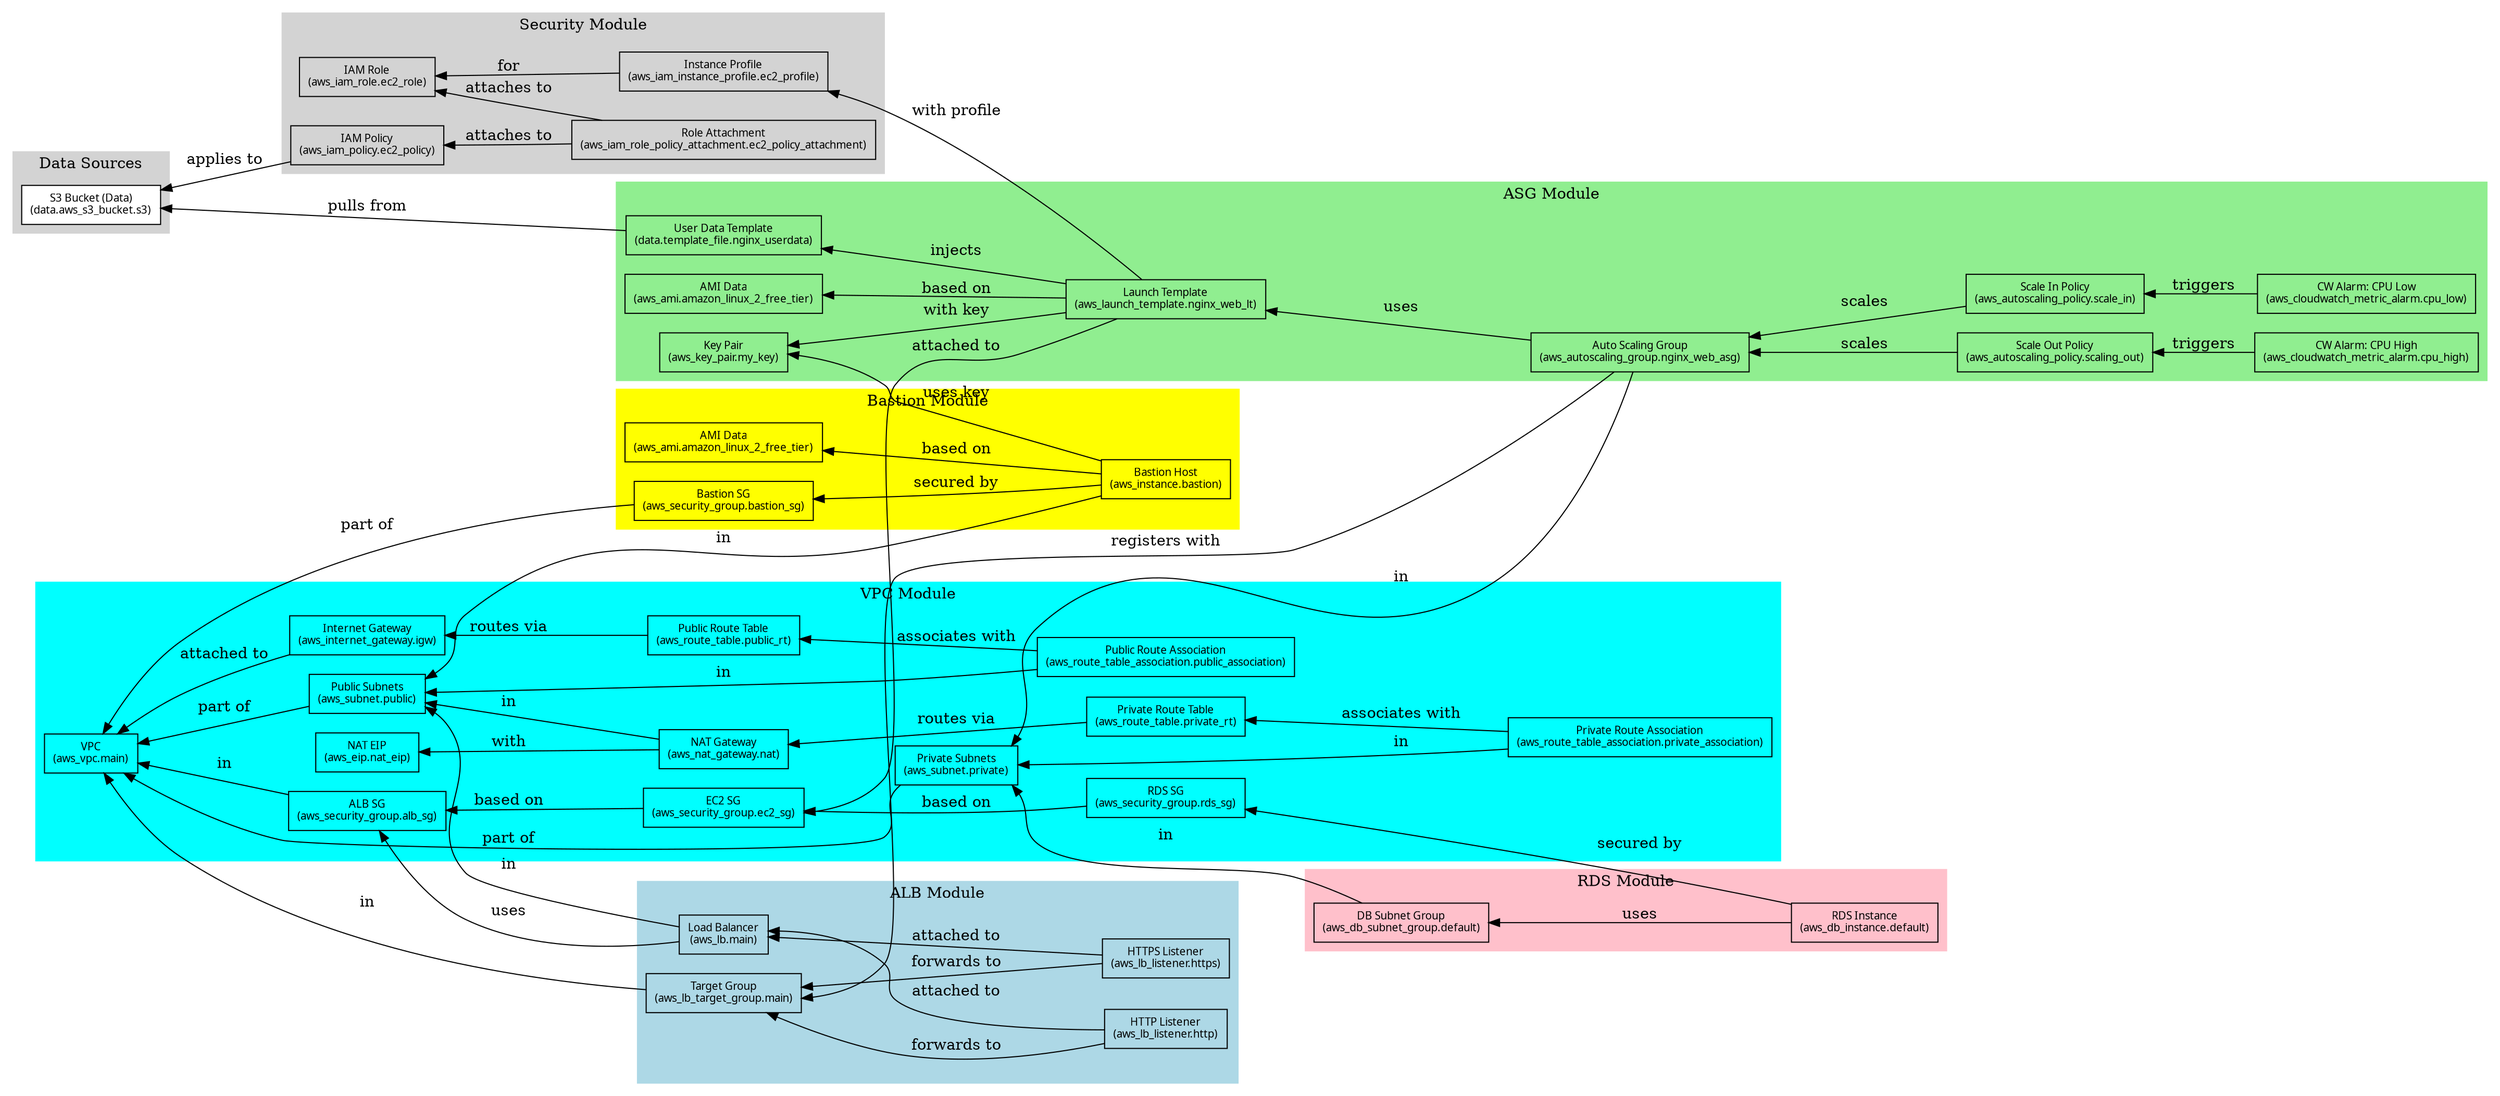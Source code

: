 digraph Infrastructure {
  rankdir = "RL";
  node [shape=rect, style=filled, fontname="sans-serif", fontsize=10];

  /* Data Sources */
  subgraph cluster_data {
    label = "Data Sources";
    style = "filled";
    color = "lightgrey";
    "data.aws_s3_bucket.s3" [label="S3 Bucket (Data)\n(data.aws_s3_bucket.s3)", fillcolor="white"];
  }

  /* ALB Module */
  subgraph cluster_alb {
    label = "ALB Module";
    style = "filled";
    color = "lightblue";
    "alb_main" [label="Load Balancer\n(aws_lb.main)", fillcolor="lightblue"];
    "alb_http_listener" [label="HTTP Listener\n(aws_lb_listener.http)", fillcolor="lightblue"];
    "alb_https_listener" [label="HTTPS Listener\n(aws_lb_listener.https)", fillcolor="lightblue"];
    "alb_target_group" [label="Target Group\n(aws_lb_target_group.main)", fillcolor="lightblue"];
  }

  /* ASG Module */
  subgraph cluster_asg {
    label = "ASG Module";
    style = "filled";
    color = "lightgreen";
    "asg_ami" [label="AMI Data\n(aws_ami.amazon_linux_2_free_tier)", fillcolor="lightgreen"];
    "asg_userdata" [label="User Data Template\n(data.template_file.nginx_userdata)", fillcolor="lightgreen"];
    "asg_group" [label="Auto Scaling Group\n(aws_autoscaling_group.nginx_web_asg)", fillcolor="lightgreen"];
    "asg_policy_scale_in" [label="Scale In Policy\n(aws_autoscaling_policy.scale_in)", fillcolor="lightgreen"];
    "asg_policy_scale_out" [label="Scale Out Policy\n(aws_autoscaling_policy.scaling_out)", fillcolor="lightgreen"];
    "asg_alarm_cpu_high" [label="CW Alarm: CPU High\n(aws_cloudwatch_metric_alarm.cpu_high)", fillcolor="lightgreen"];
    "asg_alarm_cpu_low" [label="CW Alarm: CPU Low\n(aws_cloudwatch_metric_alarm.cpu_low)", fillcolor="lightgreen"];
    "asg_key_pair" [label="Key Pair\n(aws_key_pair.my_key)", fillcolor="lightgreen"];
    "launch_template" [label="Launch Template\n(aws_launch_template.nginx_web_lt)", fillcolor="lightgreen"];
  }

  /* Bastion Module */
  subgraph cluster_bastion {
    label = "Bastion Module";
    style = "filled";
    color = "yellow";
    "bastion_ami" [label="AMI Data\n(aws_ami.amazon_linux_2_free_tier)", fillcolor="yellow"];
    "bastion_instance" [label="Bastion Host\n(aws_instance.bastion)", fillcolor="yellow"];
    "bastion_sg" [label="Bastion SG\n(aws_security_group.bastion_sg)", fillcolor="yellow"];
  }

  /* RDS Module */
  subgraph cluster_rds {
    label = "RDS Module";
    style = "filled";
    color = "pink";
    "rds_instance" [label="RDS Instance\n(aws_db_instance.default)", fillcolor="pink"];
    "rds_subnet_group" [label="DB Subnet Group\n(aws_db_subnet_group.default)", fillcolor="pink"];
  }

  /* Security Module */
  subgraph cluster_security {
    label = "Security Module";
    style = "filled";
    color = "lightgrey";
    "iam_instance_profile" [label="Instance Profile\n(aws_iam_instance_profile.ec2_profile)", fillcolor="lightgrey"];
    "iam_policy" [label="IAM Policy\n(aws_iam_policy.ec2_policy)", fillcolor="lightgrey"];
    "iam_role" [label="IAM Role\n(aws_iam_role.ec2_role)", fillcolor="lightgrey"];
    "iam_attachment" [label="Role Attachment\n(aws_iam_role_policy_attachment.ec2_policy_attachment)", fillcolor="lightgrey"];
  }

  /* VPC Module */
  subgraph cluster_vpc {
    label = "VPC Module";
    style = "filled";
    color = "cyan";
    "eip_nat" [label="NAT EIP\n(aws_eip.nat_eip)", fillcolor="cyan"];
    "igw" [label="Internet Gateway\n(aws_internet_gateway.igw)", fillcolor="cyan"];
    "nat_gateway" [label="NAT Gateway\n(aws_nat_gateway.nat)", fillcolor="cyan"];
    "rt_private" [label="Private Route Table\n(aws_route_table.private_rt)", fillcolor="cyan"];
    "rt_public" [label="Public Route Table\n(aws_route_table.public_rt)", fillcolor="cyan"];
    "rta_private" [label="Private Route Association\n(aws_route_table_association.private_association)", fillcolor="cyan"];
    "rta_public" [label="Public Route Association\n(aws_route_table_association.public_association)", fillcolor="cyan"];
    "sg_alb" [label="ALB SG\n(aws_security_group.alb_sg)", fillcolor="cyan"];
    "sg_ec2" [label="EC2 SG\n(aws_security_group.ec2_sg)", fillcolor="cyan"];
    "sg_rds" [label="RDS SG\n(aws_security_group.rds_sg)", fillcolor="cyan"];
    "subnet_private" [label="Private Subnets\n(aws_subnet.private)", fillcolor="cyan"];
    "subnet_public" [label="Public Subnets\n(aws_subnet.public)", fillcolor="cyan"];
    "vpc_main" [label="VPC\n(aws_vpc.main)", fillcolor="cyan"];
  }

  /* Edges for ALB Module */
  "alb_main" -> "sg_alb" [label="uses"];
  "alb_main" -> "subnet_public" [label="in"];
  "alb_http_listener" -> "alb_main" [label="attached to"];
  "alb_http_listener" -> "alb_target_group" [label="forwards to"];
  "alb_https_listener" -> "alb_main" [label="attached to"];
  "alb_https_listener" -> "alb_target_group" [label="forwards to"];
  "alb_target_group" -> "vpc_main" [label="in"];

  /* Edges for ASG Module */
  "asg_userdata" -> "data.aws_s3_bucket.s3" [label="pulls from"];
  "asg_group" -> "alb_target_group" [label="registers with"];
  "asg_group" -> "launch_template" [label="uses"];
  "asg_group" -> "subnet_private" [label="in"];
  "asg_policy_scale_in" -> "asg_group" [label="scales"];
  "asg_policy_scale_out" -> "asg_group" [label="scales"];
  "asg_alarm_cpu_high" -> "asg_policy_scale_out" [label="triggers"];
  "asg_alarm_cpu_low" -> "asg_policy_scale_in" [label="triggers"];
  "launch_template" -> "asg_ami" [label="based on"];
  "launch_template" -> "asg_userdata" [label="injects"];
  "launch_template" -> "asg_key_pair" [label="with key"];
  "launch_template" -> "iam_instance_profile" [label="with profile"];
  "launch_template" -> "sg_ec2" [label="attached to"];

  /* Edges for Bastion Module */
  "bastion_instance" -> "asg_key_pair" [label="uses key"];
  "bastion_instance" -> "bastion_ami" [label="based on"];
  "bastion_instance" -> "bastion_sg" [label="secured by"];
  "bastion_instance" -> "subnet_public" [label="in"];

  "bastion_sg" -> "vpc_main" [label="part of"];

  /* Edges for RDS Module */
  "rds_instance" -> "rds_subnet_group" [label="uses"];
  "rds_instance" -> "sg_rds" [label="secured by"];
  "rds_subnet_group" -> "subnet_private" [label="in"];

  /* Edges for Security Module */
  "iam_instance_profile" -> "iam_role" [label="for"];
  "iam_policy" -> "data.aws_s3_bucket.s3" [label="applies to"];
  "iam_attachment" -> "iam_policy" [label="attaches to"];
  "iam_attachment" -> "iam_role" [label="attaches to"];

  /* Edges for VPC Module */
  "igw" -> "vpc_main" [label="attached to"];
  "nat_gateway" -> "eip_nat" [label="with"];
  "nat_gateway" -> "subnet_public" [label="in"];
  "rt_private" -> "nat_gateway" [label="routes via"];
  "rt_public" -> "igw" [label="routes via"];
  "rta_private" -> "rt_private" [label="associates with"];
  "rta_private" -> "subnet_private" [label="in"];
  "rta_public" -> "rt_public" [label="associates with"];
  "rta_public" -> "subnet_public" [label="in"];
  "sg_alb" -> "vpc_main" [label="in"];
  "sg_ec2" -> "sg_alb" [label="based on"];
  "sg_rds" -> "sg_ec2" [label="based on"];
  "subnet_private" -> "vpc_main" [label="part of"];
  "subnet_public" -> "vpc_main" [label="part of"];
}
